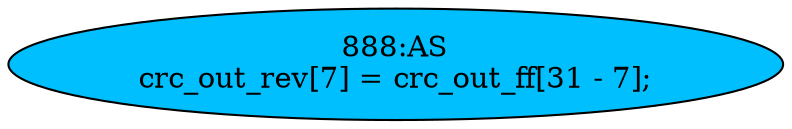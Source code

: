 strict digraph "" {
	node [label="\N"];
	"888:AS"	 [ast="<pyverilog.vparser.ast.Assign object at 0x7f01261f33d0>",
		def_var="['crc_out_rev']",
		fillcolor=deepskyblue,
		label="888:AS
crc_out_rev[7] = crc_out_ff[31 - 7];",
		statements="[]",
		style=filled,
		typ=Assign,
		use_var="['crc_out_ff']"];
}
